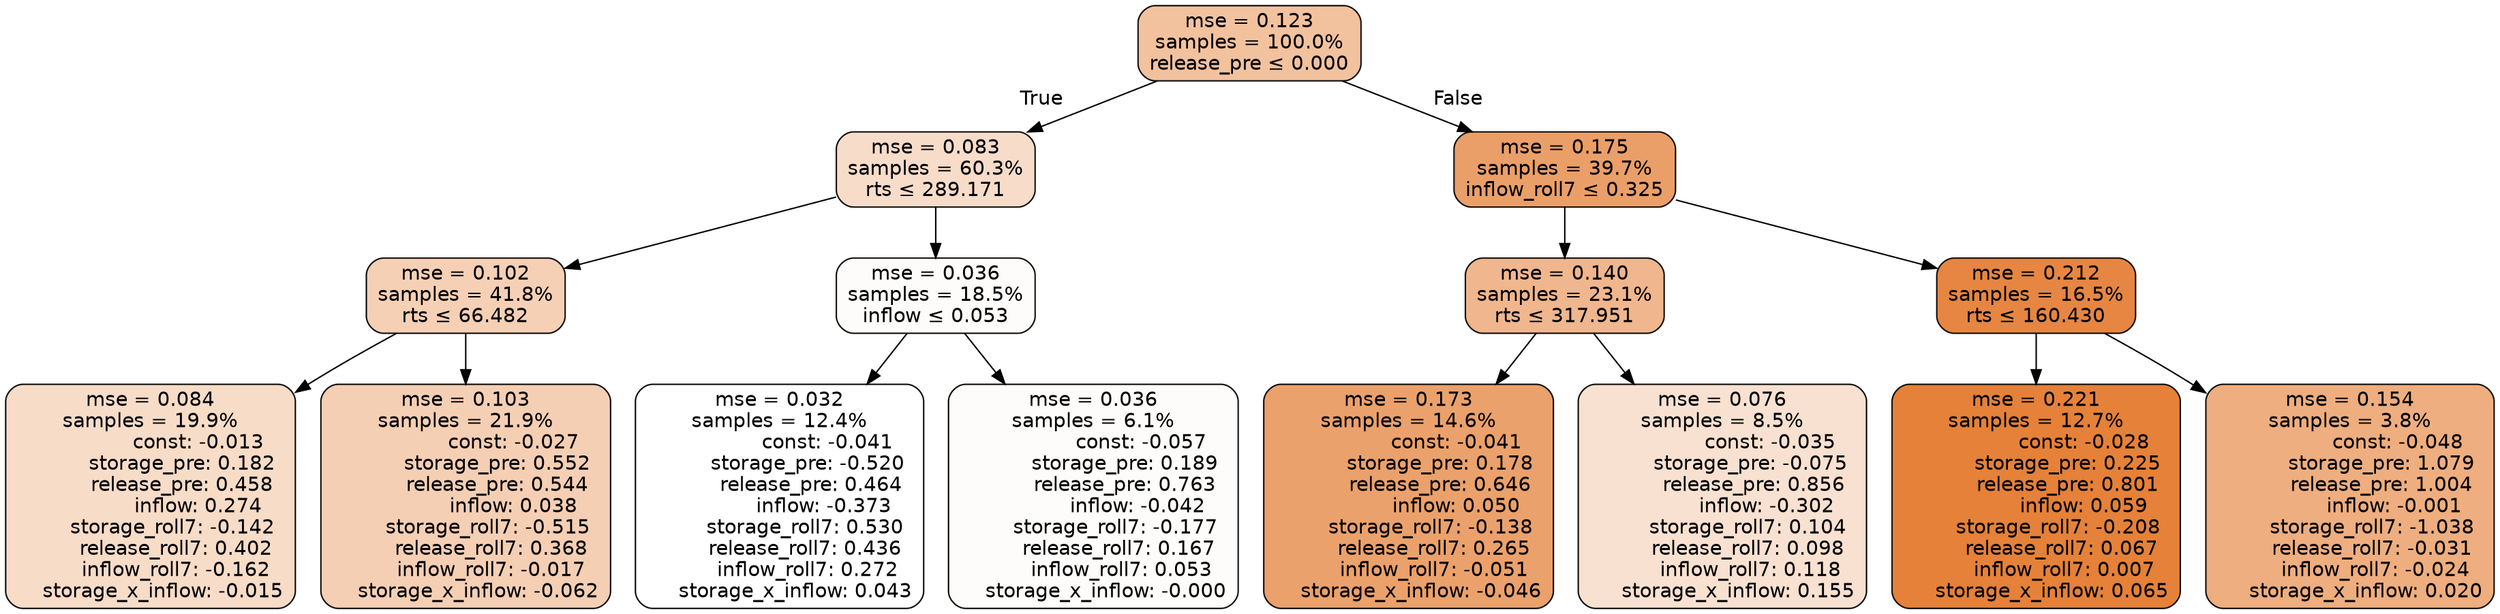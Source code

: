 digraph tree {
bgcolor="transparent"
node [shape=rectangle, style="filled, rounded", color="black", fontname=helvetica] ;
edge [fontname=helvetica] ;
	"0" [label="mse = 0.123
samples = 100.0%
release_pre &le; 0.000", fillcolor="#f2c29f"]
	"1" [label="mse = 0.083
samples = 60.3%
rts &le; 289.171", fillcolor="#f7dcc9"]
	"2" [label="mse = 0.102
samples = 41.8%
rts &le; 66.482", fillcolor="#f5d0b5"]
	"3" [label="mse = 0.084
samples = 19.9%
               const: -0.013
          storage_pre: 0.182
          release_pre: 0.458
               inflow: 0.274
       storage_roll7: -0.142
        release_roll7: 0.402
        inflow_roll7: -0.162
    storage_x_inflow: -0.015", fillcolor="#f7dcc8"]
	"4" [label="mse = 0.103
samples = 21.9%
               const: -0.027
          storage_pre: 0.552
          release_pre: 0.544
               inflow: 0.038
       storage_roll7: -0.515
        release_roll7: 0.368
        inflow_roll7: -0.017
    storage_x_inflow: -0.062", fillcolor="#f5cfb4"]
	"5" [label="mse = 0.036
samples = 18.5%
inflow &le; 0.053", fillcolor="#fefcfa"]
	"6" [label="mse = 0.032
samples = 12.4%
               const: -0.041
         storage_pre: -0.520
          release_pre: 0.464
              inflow: -0.373
        storage_roll7: 0.530
        release_roll7: 0.436
         inflow_roll7: 0.272
     storage_x_inflow: 0.043", fillcolor="#ffffff"]
	"7" [label="mse = 0.036
samples = 6.1%
               const: -0.057
          storage_pre: 0.189
          release_pre: 0.763
              inflow: -0.042
       storage_roll7: -0.177
        release_roll7: 0.167
         inflow_roll7: 0.053
    storage_x_inflow: -0.000", fillcolor="#fefcfa"]
	"8" [label="mse = 0.175
samples = 39.7%
inflow_roll7 &le; 0.325", fillcolor="#eb9f68"]
	"9" [label="mse = 0.140
samples = 23.1%
rts &le; 317.951", fillcolor="#f0b68d"]
	"10" [label="mse = 0.173
samples = 14.6%
               const: -0.041
          storage_pre: 0.178
          release_pre: 0.646
               inflow: 0.050
       storage_roll7: -0.138
        release_roll7: 0.265
        inflow_roll7: -0.051
    storage_x_inflow: -0.046", fillcolor="#eba16b"]
	"11" [label="mse = 0.076
samples = 8.5%
               const: -0.035
         storage_pre: -0.075
          release_pre: 0.856
              inflow: -0.302
        storage_roll7: 0.104
        release_roll7: 0.098
         inflow_roll7: 0.118
     storage_x_inflow: 0.155", fillcolor="#f8e1d0"]
	"12" [label="mse = 0.212
samples = 16.5%
rts &le; 160.430", fillcolor="#e68642"]
	"13" [label="mse = 0.221
samples = 12.7%
               const: -0.028
          storage_pre: 0.225
          release_pre: 0.801
               inflow: 0.059
       storage_roll7: -0.208
        release_roll7: 0.067
         inflow_roll7: 0.007
     storage_x_inflow: 0.065", fillcolor="#e58139"]
	"14" [label="mse = 0.154
samples = 3.8%
               const: -0.048
          storage_pre: 1.079
          release_pre: 1.004
              inflow: -0.001
       storage_roll7: -1.038
       release_roll7: -0.031
        inflow_roll7: -0.024
     storage_x_inflow: 0.020", fillcolor="#eeae7f"]

	"0" -> "1" [labeldistance=2.5, labelangle=45, headlabel="True"]
	"1" -> "2"
	"2" -> "3"
	"2" -> "4"
	"1" -> "5"
	"5" -> "6"
	"5" -> "7"
	"0" -> "8" [labeldistance=2.5, labelangle=-45, headlabel="False"]
	"8" -> "9"
	"9" -> "10"
	"9" -> "11"
	"8" -> "12"
	"12" -> "13"
	"12" -> "14"
}